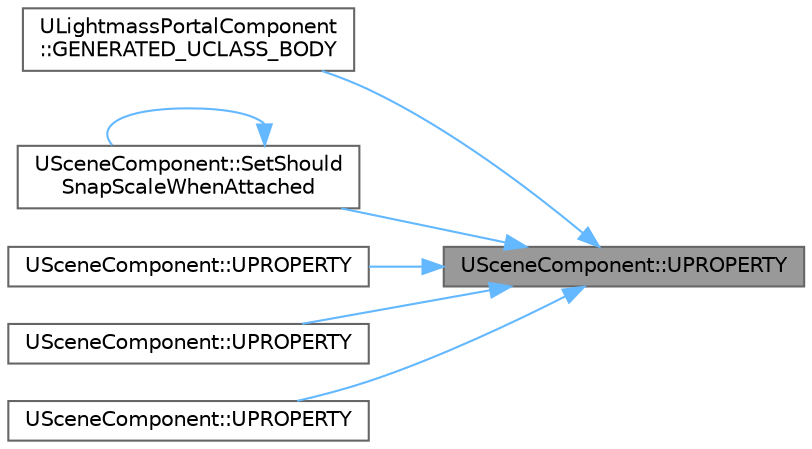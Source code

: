 digraph "USceneComponent::UPROPERTY"
{
 // INTERACTIVE_SVG=YES
 // LATEX_PDF_SIZE
  bgcolor="transparent";
  edge [fontname=Helvetica,fontsize=10,labelfontname=Helvetica,labelfontsize=10];
  node [fontname=Helvetica,fontsize=10,shape=box,height=0.2,width=0.4];
  rankdir="RL";
  Node1 [id="Node000001",label="USceneComponent::UPROPERTY",height=0.2,width=0.4,color="gray40", fillcolor="grey60", style="filled", fontcolor="black",tooltip="Physics Volume in which this SceneComponent is located."];
  Node1 -> Node2 [id="edge1_Node000001_Node000002",dir="back",color="steelblue1",style="solid",tooltip=" "];
  Node2 [id="Node000002",label="ULightmassPortalComponent\l::GENERATED_UCLASS_BODY",height=0.2,width=0.4,color="grey40", fillcolor="white", style="filled",URL="$d2/d0f/classULightmassPortalComponent.html#a49b6e76a87fb046f151b197cc308d7ee",tooltip=" "];
  Node1 -> Node3 [id="edge2_Node000001_Node000003",dir="back",color="steelblue1",style="solid",tooltip=" "];
  Node3 [id="Node000003",label="USceneComponent::SetShould\lSnapScaleWhenAttached",height=0.2,width=0.4,color="grey40", fillcolor="white", style="filled",URL="$d7/dde/classUSceneComponent.html#accd3217530c6cc93caf1bff54415a570",tooltip="Sets bShouldSnapScaleWhenAttached, push model aware."];
  Node3 -> Node3 [id="edge3_Node000003_Node000003",dir="back",color="steelblue1",style="solid",tooltip=" "];
  Node1 -> Node4 [id="edge4_Node000001_Node000004",dir="back",color="steelblue1",style="solid",tooltip=" "];
  Node4 [id="Node000004",label="USceneComponent::UPROPERTY",height=0.2,width=0.4,color="grey40", fillcolor="white", style="filled",URL="$d7/dde/classUSceneComponent.html#a43b8ef23131536f2250c3a0bc77a8e57",tooltip="Velocity of the component."];
  Node1 -> Node5 [id="edge5_Node000001_Node000005",dir="back",color="steelblue1",style="solid",tooltip=" "];
  Node5 [id="Node000005",label="USceneComponent::UPROPERTY",height=0.2,width=0.4,color="grey40", fillcolor="white", style="filled",URL="$d7/dde/classUSceneComponent.html#aa8643cbe29489c6cf471abb3a15201ff",tooltip="Rotation of the component relative to its parent."];
  Node1 -> Node6 [id="edge6_Node000001_Node000006",dir="back",color="steelblue1",style="solid",tooltip=" "];
  Node6 [id="Node000006",label="USceneComponent::UPROPERTY",height=0.2,width=0.4,color="grey40", fillcolor="white", style="filled",URL="$d7/dde/classUSceneComponent.html#a4edc08f64a042f9c4ef1a177a620af77",tooltip="Non-uniform scaling of the component relative to its parent."];
}
